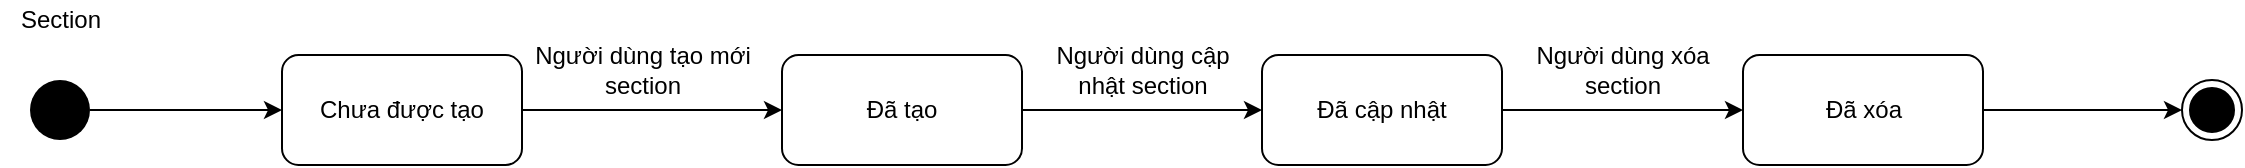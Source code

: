 <mxfile version="13.9.9" type="google"><diagram id="cM95GBrSe8WoMF1eg478" name="Page-1"><mxGraphModel dx="868" dy="492" grid="1" gridSize="10" guides="1" tooltips="1" connect="1" arrows="1" fold="1" page="1" pageScale="1" pageWidth="827" pageHeight="1169" math="0" shadow="0"><root><mxCell id="0"/><mxCell id="1" parent="0"/><mxCell id="31SO59buNzd2IRseChV_-2" style="edgeStyle=orthogonalEdgeStyle;rounded=0;orthogonalLoop=1;jettySize=auto;html=1;" parent="1" source="3JiHvaVz4vZRLUqx9Pti-6" target="31SO59buNzd2IRseChV_-1" edge="1"><mxGeometry relative="1" as="geometry"/></mxCell><mxCell id="3JiHvaVz4vZRLUqx9Pti-6" value="" style="ellipse;fillColor=#000000;strokeColor=none;" parent="1" vertex="1"><mxGeometry x="384" y="50" width="30" height="30" as="geometry"/></mxCell><mxCell id="31SO59buNzd2IRseChV_-6" style="edgeStyle=orthogonalEdgeStyle;rounded=0;orthogonalLoop=1;jettySize=auto;html=1;entryX=0;entryY=0.5;entryDx=0;entryDy=0;" parent="1" source="31SO59buNzd2IRseChV_-1" target="31SO59buNzd2IRseChV_-3" edge="1"><mxGeometry relative="1" as="geometry"/></mxCell><mxCell id="31SO59buNzd2IRseChV_-1" value="Chưa được tạo" style="rounded=1;whiteSpace=wrap;html=1;" parent="1" vertex="1"><mxGeometry x="510" y="37.5" width="120" height="55" as="geometry"/></mxCell><mxCell id="31SO59buNzd2IRseChV_-8" style="edgeStyle=orthogonalEdgeStyle;rounded=0;orthogonalLoop=1;jettySize=auto;html=1;entryX=0;entryY=0.5;entryDx=0;entryDy=0;" parent="1" source="31SO59buNzd2IRseChV_-3" target="31SO59buNzd2IRseChV_-4" edge="1"><mxGeometry relative="1" as="geometry"/></mxCell><mxCell id="31SO59buNzd2IRseChV_-3" value="Đã tạo" style="rounded=1;whiteSpace=wrap;html=1;" parent="1" vertex="1"><mxGeometry x="760" y="37.5" width="120" height="55" as="geometry"/></mxCell><mxCell id="31SO59buNzd2IRseChV_-10" style="edgeStyle=orthogonalEdgeStyle;rounded=0;orthogonalLoop=1;jettySize=auto;html=1;" parent="1" source="31SO59buNzd2IRseChV_-4" target="31SO59buNzd2IRseChV_-5" edge="1"><mxGeometry relative="1" as="geometry"/></mxCell><mxCell id="31SO59buNzd2IRseChV_-4" value="Đã cập nhật" style="rounded=1;whiteSpace=wrap;html=1;" parent="1" vertex="1"><mxGeometry x="1000" y="37.5" width="120" height="55" as="geometry"/></mxCell><mxCell id="31SO59buNzd2IRseChV_-13" style="edgeStyle=orthogonalEdgeStyle;rounded=0;orthogonalLoop=1;jettySize=auto;html=1;" parent="1" source="31SO59buNzd2IRseChV_-5" target="31SO59buNzd2IRseChV_-12" edge="1"><mxGeometry relative="1" as="geometry"/></mxCell><mxCell id="31SO59buNzd2IRseChV_-5" value="Đã xóa" style="rounded=1;whiteSpace=wrap;html=1;" parent="1" vertex="1"><mxGeometry x="1240.5" y="37.5" width="120" height="55" as="geometry"/></mxCell><mxCell id="31SO59buNzd2IRseChV_-7" value="&lt;div&gt;Người dùng tạo mới&lt;/div&gt;&lt;div&gt;section&lt;br&gt;&lt;/div&gt;" style="text;html=1;align=center;verticalAlign=middle;resizable=0;points=[];autosize=1;" parent="1" vertex="1"><mxGeometry x="630" y="30" width="120" height="30" as="geometry"/></mxCell><mxCell id="31SO59buNzd2IRseChV_-9" value="&lt;div&gt;Người dùng cập &lt;br&gt;&lt;/div&gt;&lt;div&gt;nhật section&lt;br&gt;&lt;/div&gt;" style="text;html=1;align=center;verticalAlign=middle;resizable=0;points=[];autosize=1;" parent="1" vertex="1"><mxGeometry x="890" y="30" width="100" height="30" as="geometry"/></mxCell><mxCell id="31SO59buNzd2IRseChV_-11" value="&lt;div&gt;Người dùng xóa&lt;/div&gt;&lt;div&gt;section&lt;br&gt;&lt;/div&gt;" style="text;html=1;align=center;verticalAlign=middle;resizable=0;points=[];autosize=1;" parent="1" vertex="1"><mxGeometry x="1130" y="30" width="100" height="30" as="geometry"/></mxCell><mxCell id="31SO59buNzd2IRseChV_-12" value="" style="ellipse;html=1;shape=endState;fillColor=#000000;strokeColor=#000000;" parent="1" vertex="1"><mxGeometry x="1460" y="50" width="30" height="30" as="geometry"/></mxCell><mxCell id="MbZ0LvCu5tXspN3ZqunG-1" value="Section" style="text;html=1;align=center;verticalAlign=middle;resizable=0;points=[];autosize=1;" vertex="1" parent="1"><mxGeometry x="369" y="10" width="60" height="20" as="geometry"/></mxCell></root></mxGraphModel></diagram></mxfile>